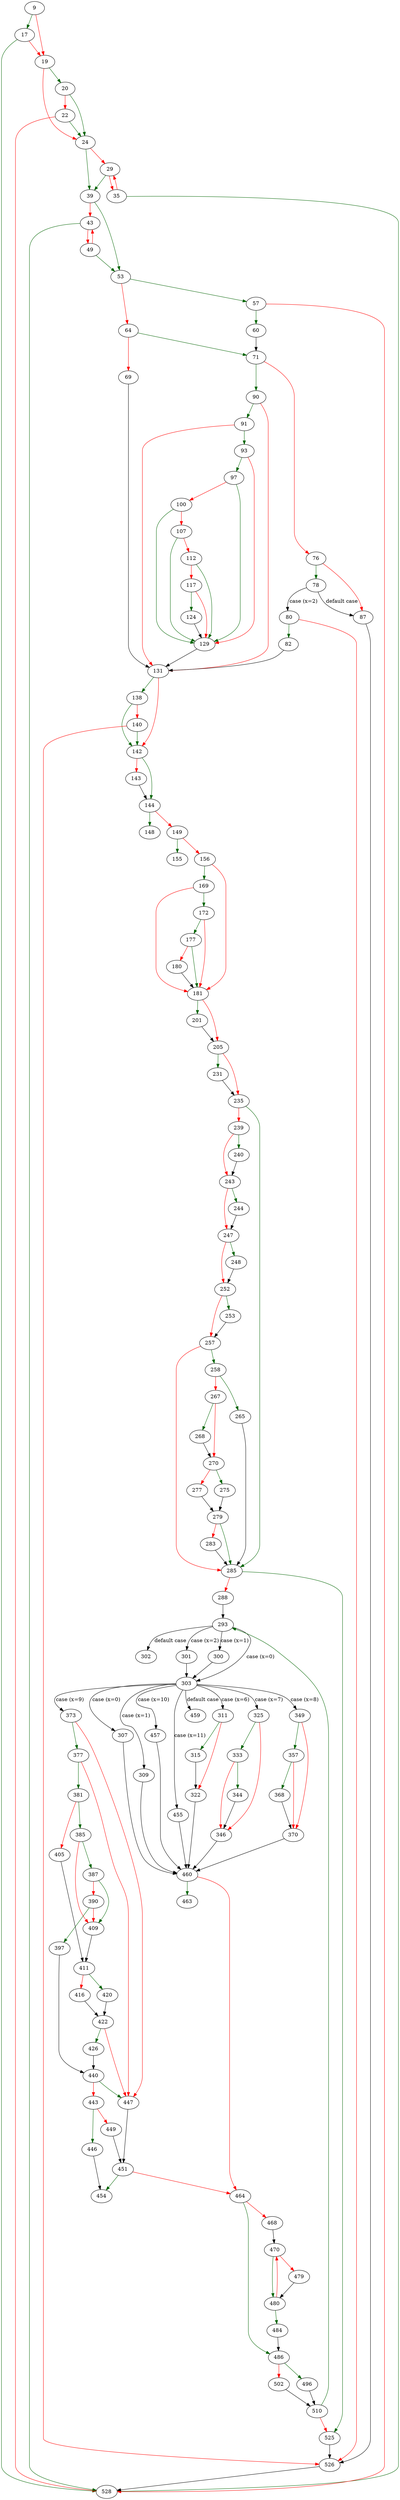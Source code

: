 strict digraph "get_dev" {
	// Node definitions.
	9 [entry=true];
	17;
	19;
	528;
	20;
	24;
	22;
	39;
	29;
	35;
	53;
	43;
	49;
	57;
	64;
	60;
	71;
	69;
	131;
	90;
	76;
	78;
	87;
	80;
	82;
	526;
	91;
	93;
	97;
	129;
	100;
	107;
	112;
	117;
	124;
	138;
	142;
	140;
	144;
	143;
	148;
	149;
	155;
	156;
	169;
	181;
	172;
	177;
	180;
	201;
	205;
	231;
	235;
	285;
	239;
	240;
	243;
	244;
	247;
	248;
	252;
	253;
	257;
	258;
	265;
	267;
	268;
	270;
	275;
	277;
	279;
	283;
	525;
	288;
	293;
	303;
	300;
	301;
	302;
	307;
	309;
	311;
	325;
	349;
	373;
	455;
	457;
	459;
	460;
	315;
	322;
	333;
	346;
	344;
	357;
	370;
	368;
	377;
	447;
	381;
	385;
	405;
	387;
	409;
	390;
	397;
	440;
	411;
	420;
	416;
	422;
	426;
	443;
	446;
	449;
	454;
	451;
	464;
	463;
	486;
	468;
	470;
	480;
	479;
	484;
	496;
	502;
	510;

	// Edge definitions.
	9 -> 17 [
		color=darkgreen
		cond=true
	];
	9 -> 19 [
		color=red
		cond=false
	];
	17 -> 19 [
		color=red
		cond=false
	];
	17 -> 528 [
		color=darkgreen
		cond=true
	];
	19 -> 20 [
		color=darkgreen
		cond=true
	];
	19 -> 24 [
		color=red
		cond=false
	];
	20 -> 24 [
		color=darkgreen
		cond=true
	];
	20 -> 22 [
		color=red
		cond=false
	];
	24 -> 39 [
		color=darkgreen
		cond=true
	];
	24 -> 29 [
		color=red
		cond=false
	];
	22 -> 528 [
		color=red
		cond=false
	];
	22 -> 24 [
		color=darkgreen
		cond=true
	];
	39 -> 53 [
		color=darkgreen
		cond=true
	];
	39 -> 43 [
		color=red
		cond=false
	];
	29 -> 39 [
		color=darkgreen
		cond=true
	];
	29 -> 35 [
		color=red
		cond=false
	];
	35 -> 528 [
		color=darkgreen
		cond=true
	];
	35 -> 29 [
		color=red
		cond=false
	];
	53 -> 57 [
		color=darkgreen
		cond=true
	];
	53 -> 64 [
		color=red
		cond=false
	];
	43 -> 528 [
		color=darkgreen
		cond=true
	];
	43 -> 49 [
		color=red
		cond=false
	];
	49 -> 53 [
		color=darkgreen
		cond=true
	];
	49 -> 43 [
		color=red
		cond=false
	];
	57 -> 528 [
		color=red
		cond=false
	];
	57 -> 60 [
		color=darkgreen
		cond=true
	];
	64 -> 71 [
		color=darkgreen
		cond=true
	];
	64 -> 69 [
		color=red
		cond=false
	];
	60 -> 71;
	71 -> 90 [
		color=darkgreen
		cond=true
	];
	71 -> 76 [
		color=red
		cond=false
	];
	69 -> 131;
	131 -> 138 [
		color=darkgreen
		cond=true
	];
	131 -> 142 [
		color=red
		cond=false
	];
	90 -> 131 [
		color=red
		cond=false
	];
	90 -> 91 [
		color=darkgreen
		cond=true
	];
	76 -> 78 [
		color=darkgreen
		cond=true
	];
	76 -> 87 [
		color=red
		cond=false
	];
	78 -> 87 [
		cond="default case"
		label="default case"
	];
	78 -> 80 [
		cond="case (x=2)"
		label="case (x=2)"
	];
	87 -> 526;
	80 -> 82 [
		color=darkgreen
		cond=true
	];
	80 -> 526 [
		color=red
		cond=false
	];
	82 -> 131;
	526 -> 528;
	91 -> 131 [
		color=red
		cond=false
	];
	91 -> 93 [
		color=darkgreen
		cond=true
	];
	93 -> 97 [
		color=darkgreen
		cond=true
	];
	93 -> 129 [
		color=red
		cond=false
	];
	97 -> 129 [
		color=darkgreen
		cond=true
	];
	97 -> 100 [
		color=red
		cond=false
	];
	129 -> 131;
	100 -> 129 [
		color=darkgreen
		cond=true
	];
	100 -> 107 [
		color=red
		cond=false
	];
	107 -> 129 [
		color=darkgreen
		cond=true
	];
	107 -> 112 [
		color=red
		cond=false
	];
	112 -> 129 [
		color=darkgreen
		cond=true
	];
	112 -> 117 [
		color=red
		cond=false
	];
	117 -> 129 [
		color=red
		cond=false
	];
	117 -> 124 [
		color=darkgreen
		cond=true
	];
	124 -> 129;
	138 -> 142 [
		color=darkgreen
		cond=true
	];
	138 -> 140 [
		color=red
		cond=false
	];
	142 -> 144 [
		color=darkgreen
		cond=true
	];
	142 -> 143 [
		color=red
		cond=false
	];
	140 -> 526 [
		color=red
		cond=false
	];
	140 -> 142 [
		color=darkgreen
		cond=true
	];
	144 -> 148 [
		color=darkgreen
		cond=true
	];
	144 -> 149 [
		color=red
		cond=false
	];
	143 -> 144;
	149 -> 155 [
		color=darkgreen
		cond=true
	];
	149 -> 156 [
		color=red
		cond=false
	];
	156 -> 169 [
		color=darkgreen
		cond=true
	];
	156 -> 181 [
		color=red
		cond=false
	];
	169 -> 181 [
		color=red
		cond=false
	];
	169 -> 172 [
		color=darkgreen
		cond=true
	];
	181 -> 201 [
		color=darkgreen
		cond=true
	];
	181 -> 205 [
		color=red
		cond=false
	];
	172 -> 181 [
		color=red
		cond=false
	];
	172 -> 177 [
		color=darkgreen
		cond=true
	];
	177 -> 181 [
		color=darkgreen
		cond=true
	];
	177 -> 180 [
		color=red
		cond=false
	];
	180 -> 181;
	201 -> 205;
	205 -> 231 [
		color=darkgreen
		cond=true
	];
	205 -> 235 [
		color=red
		cond=false
	];
	231 -> 235;
	235 -> 285 [
		color=darkgreen
		cond=true
	];
	235 -> 239 [
		color=red
		cond=false
	];
	285 -> 525 [
		color=darkgreen
		cond=true
	];
	285 -> 288 [
		color=red
		cond=false
	];
	239 -> 240 [
		color=darkgreen
		cond=true
	];
	239 -> 243 [
		color=red
		cond=false
	];
	240 -> 243;
	243 -> 244 [
		color=darkgreen
		cond=true
	];
	243 -> 247 [
		color=red
		cond=false
	];
	244 -> 247;
	247 -> 248 [
		color=darkgreen
		cond=true
	];
	247 -> 252 [
		color=red
		cond=false
	];
	248 -> 252;
	252 -> 253 [
		color=darkgreen
		cond=true
	];
	252 -> 257 [
		color=red
		cond=false
	];
	253 -> 257;
	257 -> 285 [
		color=red
		cond=false
	];
	257 -> 258 [
		color=darkgreen
		cond=true
	];
	258 -> 265 [
		color=darkgreen
		cond=true
	];
	258 -> 267 [
		color=red
		cond=false
	];
	265 -> 285;
	267 -> 268 [
		color=darkgreen
		cond=true
	];
	267 -> 270 [
		color=red
		cond=false
	];
	268 -> 270;
	270 -> 275 [
		color=darkgreen
		cond=true
	];
	270 -> 277 [
		color=red
		cond=false
	];
	275 -> 279;
	277 -> 279;
	279 -> 285 [
		color=darkgreen
		cond=true
	];
	279 -> 283 [
		color=red
		cond=false
	];
	283 -> 285;
	525 -> 526;
	288 -> 293;
	293 -> 303 [
		cond="case (x=0)"
		label="case (x=0)"
	];
	293 -> 300 [
		cond="case (x=1)"
		label="case (x=1)"
	];
	293 -> 301 [
		cond="case (x=2)"
		label="case (x=2)"
	];
	293 -> 302 [
		cond="default case"
		label="default case"
	];
	303 -> 307 [
		cond="case (x=0)"
		label="case (x=0)"
	];
	303 -> 309 [
		cond="case (x=1)"
		label="case (x=1)"
	];
	303 -> 311 [
		cond="case (x=6)"
		label="case (x=6)"
	];
	303 -> 325 [
		cond="case (x=7)"
		label="case (x=7)"
	];
	303 -> 349 [
		cond="case (x=8)"
		label="case (x=8)"
	];
	303 -> 373 [
		cond="case (x=9)"
		label="case (x=9)"
	];
	303 -> 455 [
		cond="case (x=11)"
		label="case (x=11)"
	];
	303 -> 457 [
		cond="case (x=10)"
		label="case (x=10)"
	];
	303 -> 459 [
		cond="default case"
		label="default case"
	];
	300 -> 303;
	301 -> 303;
	307 -> 460;
	309 -> 460;
	311 -> 315 [
		color=darkgreen
		cond=true
	];
	311 -> 322 [
		color=red
		cond=false
	];
	325 -> 333 [
		color=darkgreen
		cond=true
	];
	325 -> 346 [
		color=red
		cond=false
	];
	349 -> 357 [
		color=darkgreen
		cond=true
	];
	349 -> 370 [
		color=red
		cond=false
	];
	373 -> 377 [
		color=darkgreen
		cond=true
	];
	373 -> 447 [
		color=red
		cond=false
	];
	455 -> 460;
	457 -> 460;
	460 -> 464 [
		color=red
		cond=false
	];
	460 -> 463 [
		color=darkgreen
		cond=true
	];
	315 -> 322;
	322 -> 460;
	333 -> 346 [
		color=red
		cond=false
	];
	333 -> 344 [
		color=darkgreen
		cond=true
	];
	346 -> 460;
	344 -> 346;
	357 -> 370 [
		color=red
		cond=false
	];
	357 -> 368 [
		color=darkgreen
		cond=true
	];
	370 -> 460;
	368 -> 370;
	377 -> 447 [
		color=red
		cond=false
	];
	377 -> 381 [
		color=darkgreen
		cond=true
	];
	447 -> 451;
	381 -> 385 [
		color=darkgreen
		cond=true
	];
	381 -> 405 [
		color=red
		cond=false
	];
	385 -> 387 [
		color=darkgreen
		cond=true
	];
	385 -> 409 [
		color=red
		cond=false
	];
	405 -> 411;
	387 -> 409 [
		color=darkgreen
		cond=true
	];
	387 -> 390 [
		color=red
		cond=false
	];
	409 -> 411;
	390 -> 409 [
		color=red
		cond=false
	];
	390 -> 397 [
		color=darkgreen
		cond=true
	];
	397 -> 440;
	440 -> 447 [
		color=darkgreen
		cond=true
	];
	440 -> 443 [
		color=red
		cond=false
	];
	411 -> 420 [
		color=darkgreen
		cond=true
	];
	411 -> 416 [
		color=red
		cond=false
	];
	420 -> 422;
	416 -> 422;
	422 -> 447 [
		color=red
		cond=false
	];
	422 -> 426 [
		color=darkgreen
		cond=true
	];
	426 -> 440;
	443 -> 446 [
		color=darkgreen
		cond=true
	];
	443 -> 449 [
		color=red
		cond=false
	];
	446 -> 454;
	449 -> 451;
	451 -> 454 [
		color=darkgreen
		cond=true
	];
	451 -> 464 [
		color=red
		cond=false
	];
	464 -> 486 [
		color=darkgreen
		cond=true
	];
	464 -> 468 [
		color=red
		cond=false
	];
	486 -> 496 [
		color=darkgreen
		cond=true
	];
	486 -> 502 [
		color=red
		cond=false
	];
	468 -> 470;
	470 -> 480 [
		color=darkgreen
		cond=true
	];
	470 -> 479 [
		color=red
		cond=false
	];
	480 -> 470 [
		color=red
		cond=false
	];
	480 -> 484 [
		color=darkgreen
		cond=true
	];
	479 -> 480;
	484 -> 486;
	496 -> 510;
	502 -> 510;
	510 -> 525 [
		color=red
		cond=false
	];
	510 -> 293 [
		color=darkgreen
		cond=true
	];
}